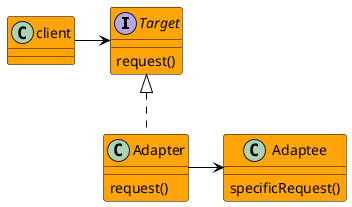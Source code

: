 @startuml Adapter_object structure
skinparam class {
BackgroundColor #FFA509
BorderColor black
ArrowColor black
}

interface Target{
    request()

} 

class Adapter{
    request()
}

class Adaptee{
    specificRequest()
}

client -right-> Target
Target <|.. Adapter
Adapter -right-> Adaptee

@enduml